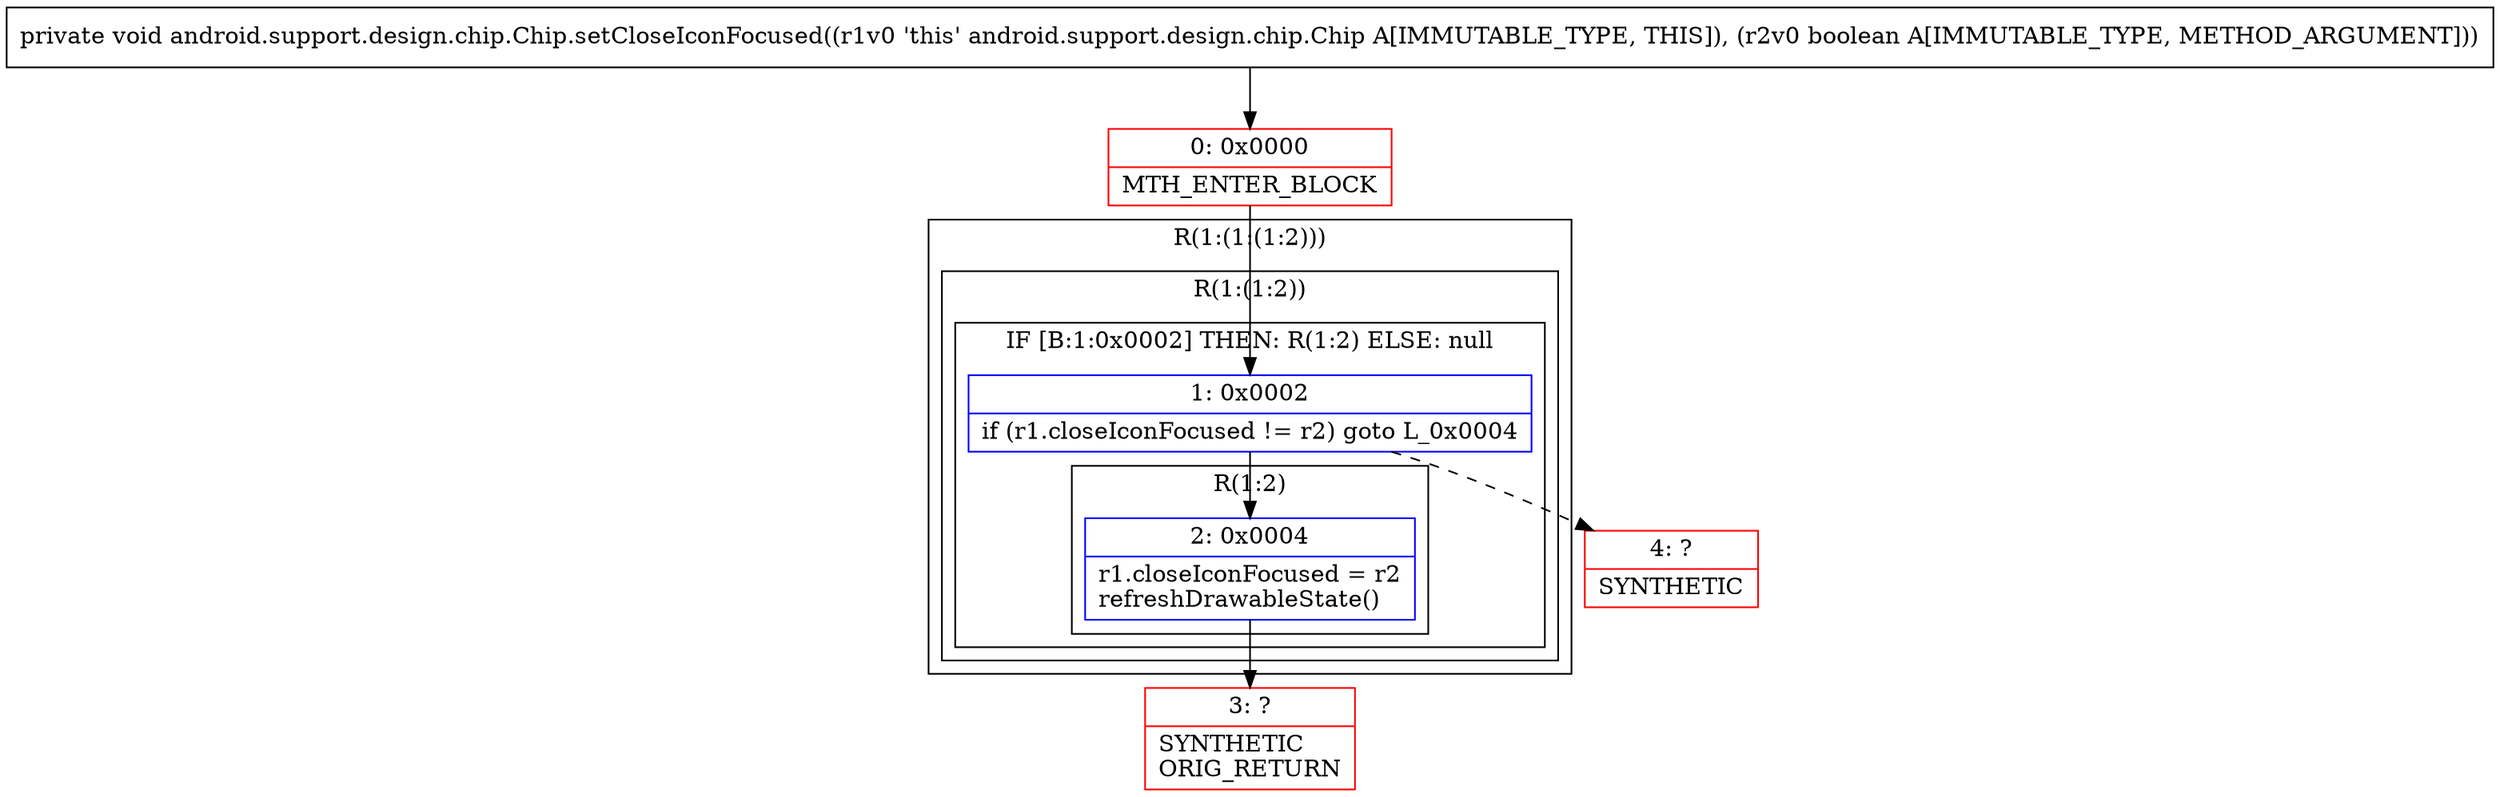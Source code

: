 digraph "CFG forandroid.support.design.chip.Chip.setCloseIconFocused(Z)V" {
subgraph cluster_Region_1014071057 {
label = "R(1:(1:(1:2)))";
node [shape=record,color=blue];
subgraph cluster_Region_1402757948 {
label = "R(1:(1:2))";
node [shape=record,color=blue];
subgraph cluster_IfRegion_163919094 {
label = "IF [B:1:0x0002] THEN: R(1:2) ELSE: null";
node [shape=record,color=blue];
Node_1 [shape=record,label="{1\:\ 0x0002|if (r1.closeIconFocused != r2) goto L_0x0004\l}"];
subgraph cluster_Region_88837814 {
label = "R(1:2)";
node [shape=record,color=blue];
Node_2 [shape=record,label="{2\:\ 0x0004|r1.closeIconFocused = r2\lrefreshDrawableState()\l}"];
}
}
}
}
Node_0 [shape=record,color=red,label="{0\:\ 0x0000|MTH_ENTER_BLOCK\l}"];
Node_3 [shape=record,color=red,label="{3\:\ ?|SYNTHETIC\lORIG_RETURN\l}"];
Node_4 [shape=record,color=red,label="{4\:\ ?|SYNTHETIC\l}"];
MethodNode[shape=record,label="{private void android.support.design.chip.Chip.setCloseIconFocused((r1v0 'this' android.support.design.chip.Chip A[IMMUTABLE_TYPE, THIS]), (r2v0 boolean A[IMMUTABLE_TYPE, METHOD_ARGUMENT])) }"];
MethodNode -> Node_0;
Node_1 -> Node_2;
Node_1 -> Node_4[style=dashed];
Node_2 -> Node_3;
Node_0 -> Node_1;
}

